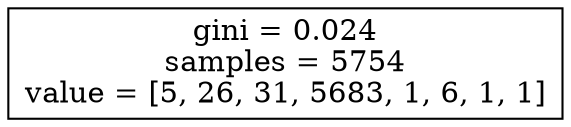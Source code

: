 digraph Tree {
node [shape=box] ;
0 [label="gini = 0.024\nsamples = 5754\nvalue = [5, 26, 31, 5683, 1, 6, 1, 1]"] ;
}